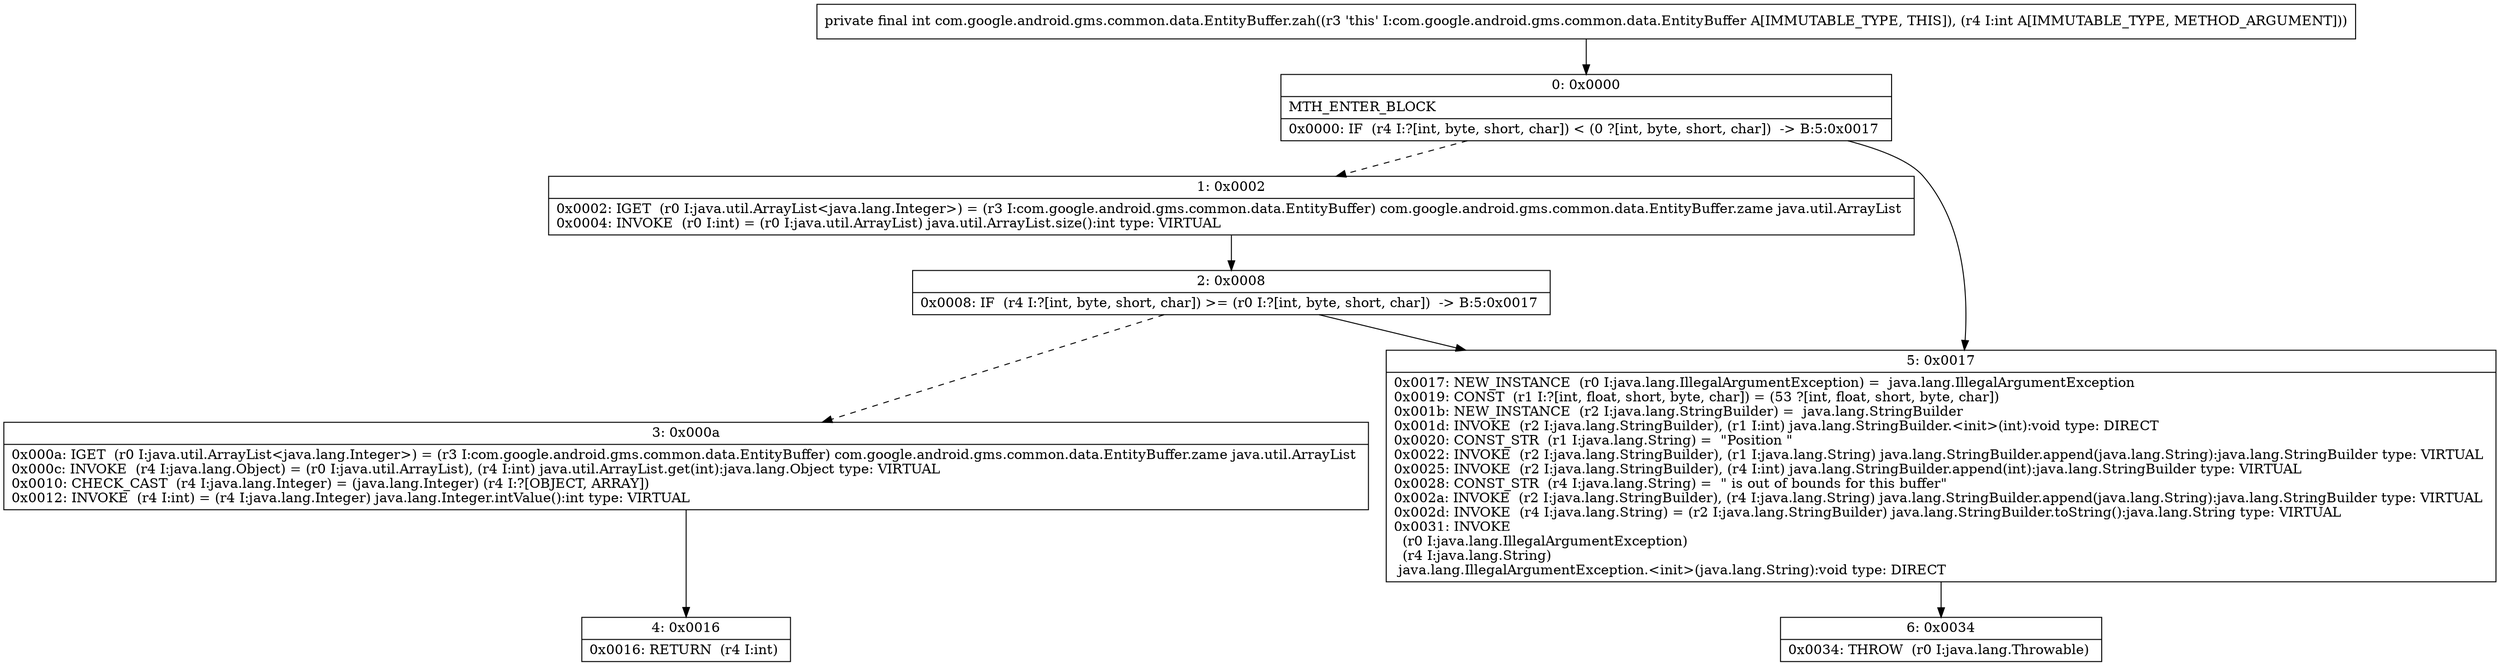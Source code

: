 digraph "CFG forcom.google.android.gms.common.data.EntityBuffer.zah(I)I" {
Node_0 [shape=record,label="{0\:\ 0x0000|MTH_ENTER_BLOCK\l|0x0000: IF  (r4 I:?[int, byte, short, char]) \< (0 ?[int, byte, short, char])  \-\> B:5:0x0017 \l}"];
Node_1 [shape=record,label="{1\:\ 0x0002|0x0002: IGET  (r0 I:java.util.ArrayList\<java.lang.Integer\>) = (r3 I:com.google.android.gms.common.data.EntityBuffer) com.google.android.gms.common.data.EntityBuffer.zame java.util.ArrayList \l0x0004: INVOKE  (r0 I:int) = (r0 I:java.util.ArrayList) java.util.ArrayList.size():int type: VIRTUAL \l}"];
Node_2 [shape=record,label="{2\:\ 0x0008|0x0008: IF  (r4 I:?[int, byte, short, char]) \>= (r0 I:?[int, byte, short, char])  \-\> B:5:0x0017 \l}"];
Node_3 [shape=record,label="{3\:\ 0x000a|0x000a: IGET  (r0 I:java.util.ArrayList\<java.lang.Integer\>) = (r3 I:com.google.android.gms.common.data.EntityBuffer) com.google.android.gms.common.data.EntityBuffer.zame java.util.ArrayList \l0x000c: INVOKE  (r4 I:java.lang.Object) = (r0 I:java.util.ArrayList), (r4 I:int) java.util.ArrayList.get(int):java.lang.Object type: VIRTUAL \l0x0010: CHECK_CAST  (r4 I:java.lang.Integer) = (java.lang.Integer) (r4 I:?[OBJECT, ARRAY]) \l0x0012: INVOKE  (r4 I:int) = (r4 I:java.lang.Integer) java.lang.Integer.intValue():int type: VIRTUAL \l}"];
Node_4 [shape=record,label="{4\:\ 0x0016|0x0016: RETURN  (r4 I:int) \l}"];
Node_5 [shape=record,label="{5\:\ 0x0017|0x0017: NEW_INSTANCE  (r0 I:java.lang.IllegalArgumentException) =  java.lang.IllegalArgumentException \l0x0019: CONST  (r1 I:?[int, float, short, byte, char]) = (53 ?[int, float, short, byte, char]) \l0x001b: NEW_INSTANCE  (r2 I:java.lang.StringBuilder) =  java.lang.StringBuilder \l0x001d: INVOKE  (r2 I:java.lang.StringBuilder), (r1 I:int) java.lang.StringBuilder.\<init\>(int):void type: DIRECT \l0x0020: CONST_STR  (r1 I:java.lang.String) =  \"Position \" \l0x0022: INVOKE  (r2 I:java.lang.StringBuilder), (r1 I:java.lang.String) java.lang.StringBuilder.append(java.lang.String):java.lang.StringBuilder type: VIRTUAL \l0x0025: INVOKE  (r2 I:java.lang.StringBuilder), (r4 I:int) java.lang.StringBuilder.append(int):java.lang.StringBuilder type: VIRTUAL \l0x0028: CONST_STR  (r4 I:java.lang.String) =  \" is out of bounds for this buffer\" \l0x002a: INVOKE  (r2 I:java.lang.StringBuilder), (r4 I:java.lang.String) java.lang.StringBuilder.append(java.lang.String):java.lang.StringBuilder type: VIRTUAL \l0x002d: INVOKE  (r4 I:java.lang.String) = (r2 I:java.lang.StringBuilder) java.lang.StringBuilder.toString():java.lang.String type: VIRTUAL \l0x0031: INVOKE  \l  (r0 I:java.lang.IllegalArgumentException)\l  (r4 I:java.lang.String)\l java.lang.IllegalArgumentException.\<init\>(java.lang.String):void type: DIRECT \l}"];
Node_6 [shape=record,label="{6\:\ 0x0034|0x0034: THROW  (r0 I:java.lang.Throwable) \l}"];
MethodNode[shape=record,label="{private final int com.google.android.gms.common.data.EntityBuffer.zah((r3 'this' I:com.google.android.gms.common.data.EntityBuffer A[IMMUTABLE_TYPE, THIS]), (r4 I:int A[IMMUTABLE_TYPE, METHOD_ARGUMENT])) }"];
MethodNode -> Node_0;
Node_0 -> Node_1[style=dashed];
Node_0 -> Node_5;
Node_1 -> Node_2;
Node_2 -> Node_3[style=dashed];
Node_2 -> Node_5;
Node_3 -> Node_4;
Node_5 -> Node_6;
}

